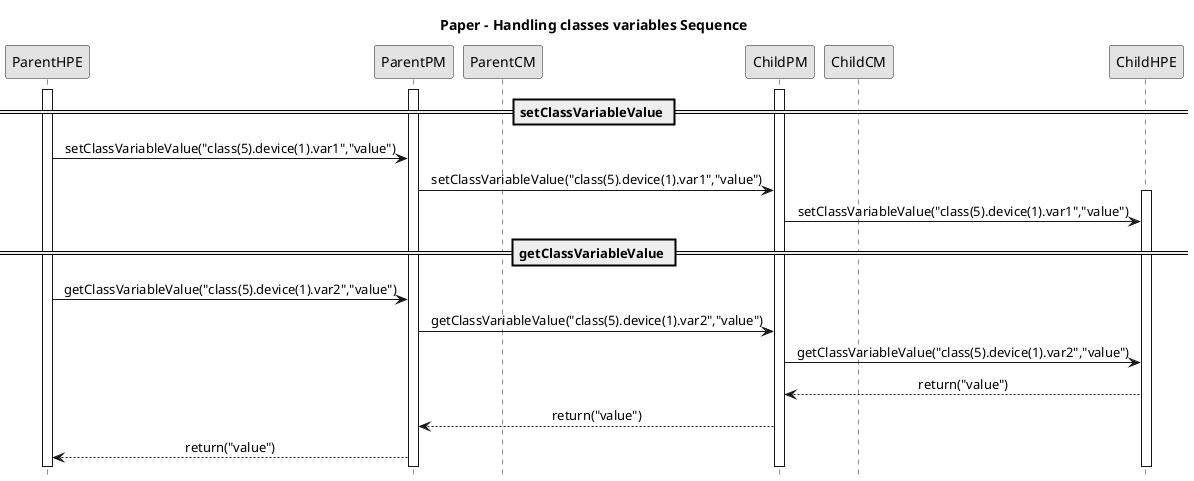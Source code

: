 '====================Begining PLANTUML params====================
@startuml
hide footbox
skinparam monochrome true
skinparam sequenceMessageAlign center

participant ParentHPE
participant ParentPM
participant ParentCM
participant ChildPM
participant ChildCM
participant ChildHPE

'====================Paper - Handling classes variables Sequenc''''''''''''''''
title Paper - Handling classes variables Sequence
activate ParentHPE
activate ParentPM
activate ChildPM
== setClassVariableValue ==
ParentHPE->ParentPM: setClassVariableValue("class(5).device(1).var1","value")
ParentPM->ChildPM: setClassVariableValue("class(5).device(1).var1","value")
activate ChildHPE
ChildPM->ChildHPE: setClassVariableValue("class(5).device(1).var1","value")
== getClassVariableValue ==
ParentHPE->ParentPM: getClassVariableValue("class(5).device(1).var2","value")
ParentPM->ChildPM: getClassVariableValue("class(5).device(1).var2","value")
ChildPM->ChildHPE: getClassVariableValue("class(5).device(1).var2","value")
ChildHPE-->ChildPM: return("value")
ChildPM-->ParentPM: return("value")
ParentPM-->ParentHPE: return("value")

'====================Ending PLANTUML params====================
@enduml
